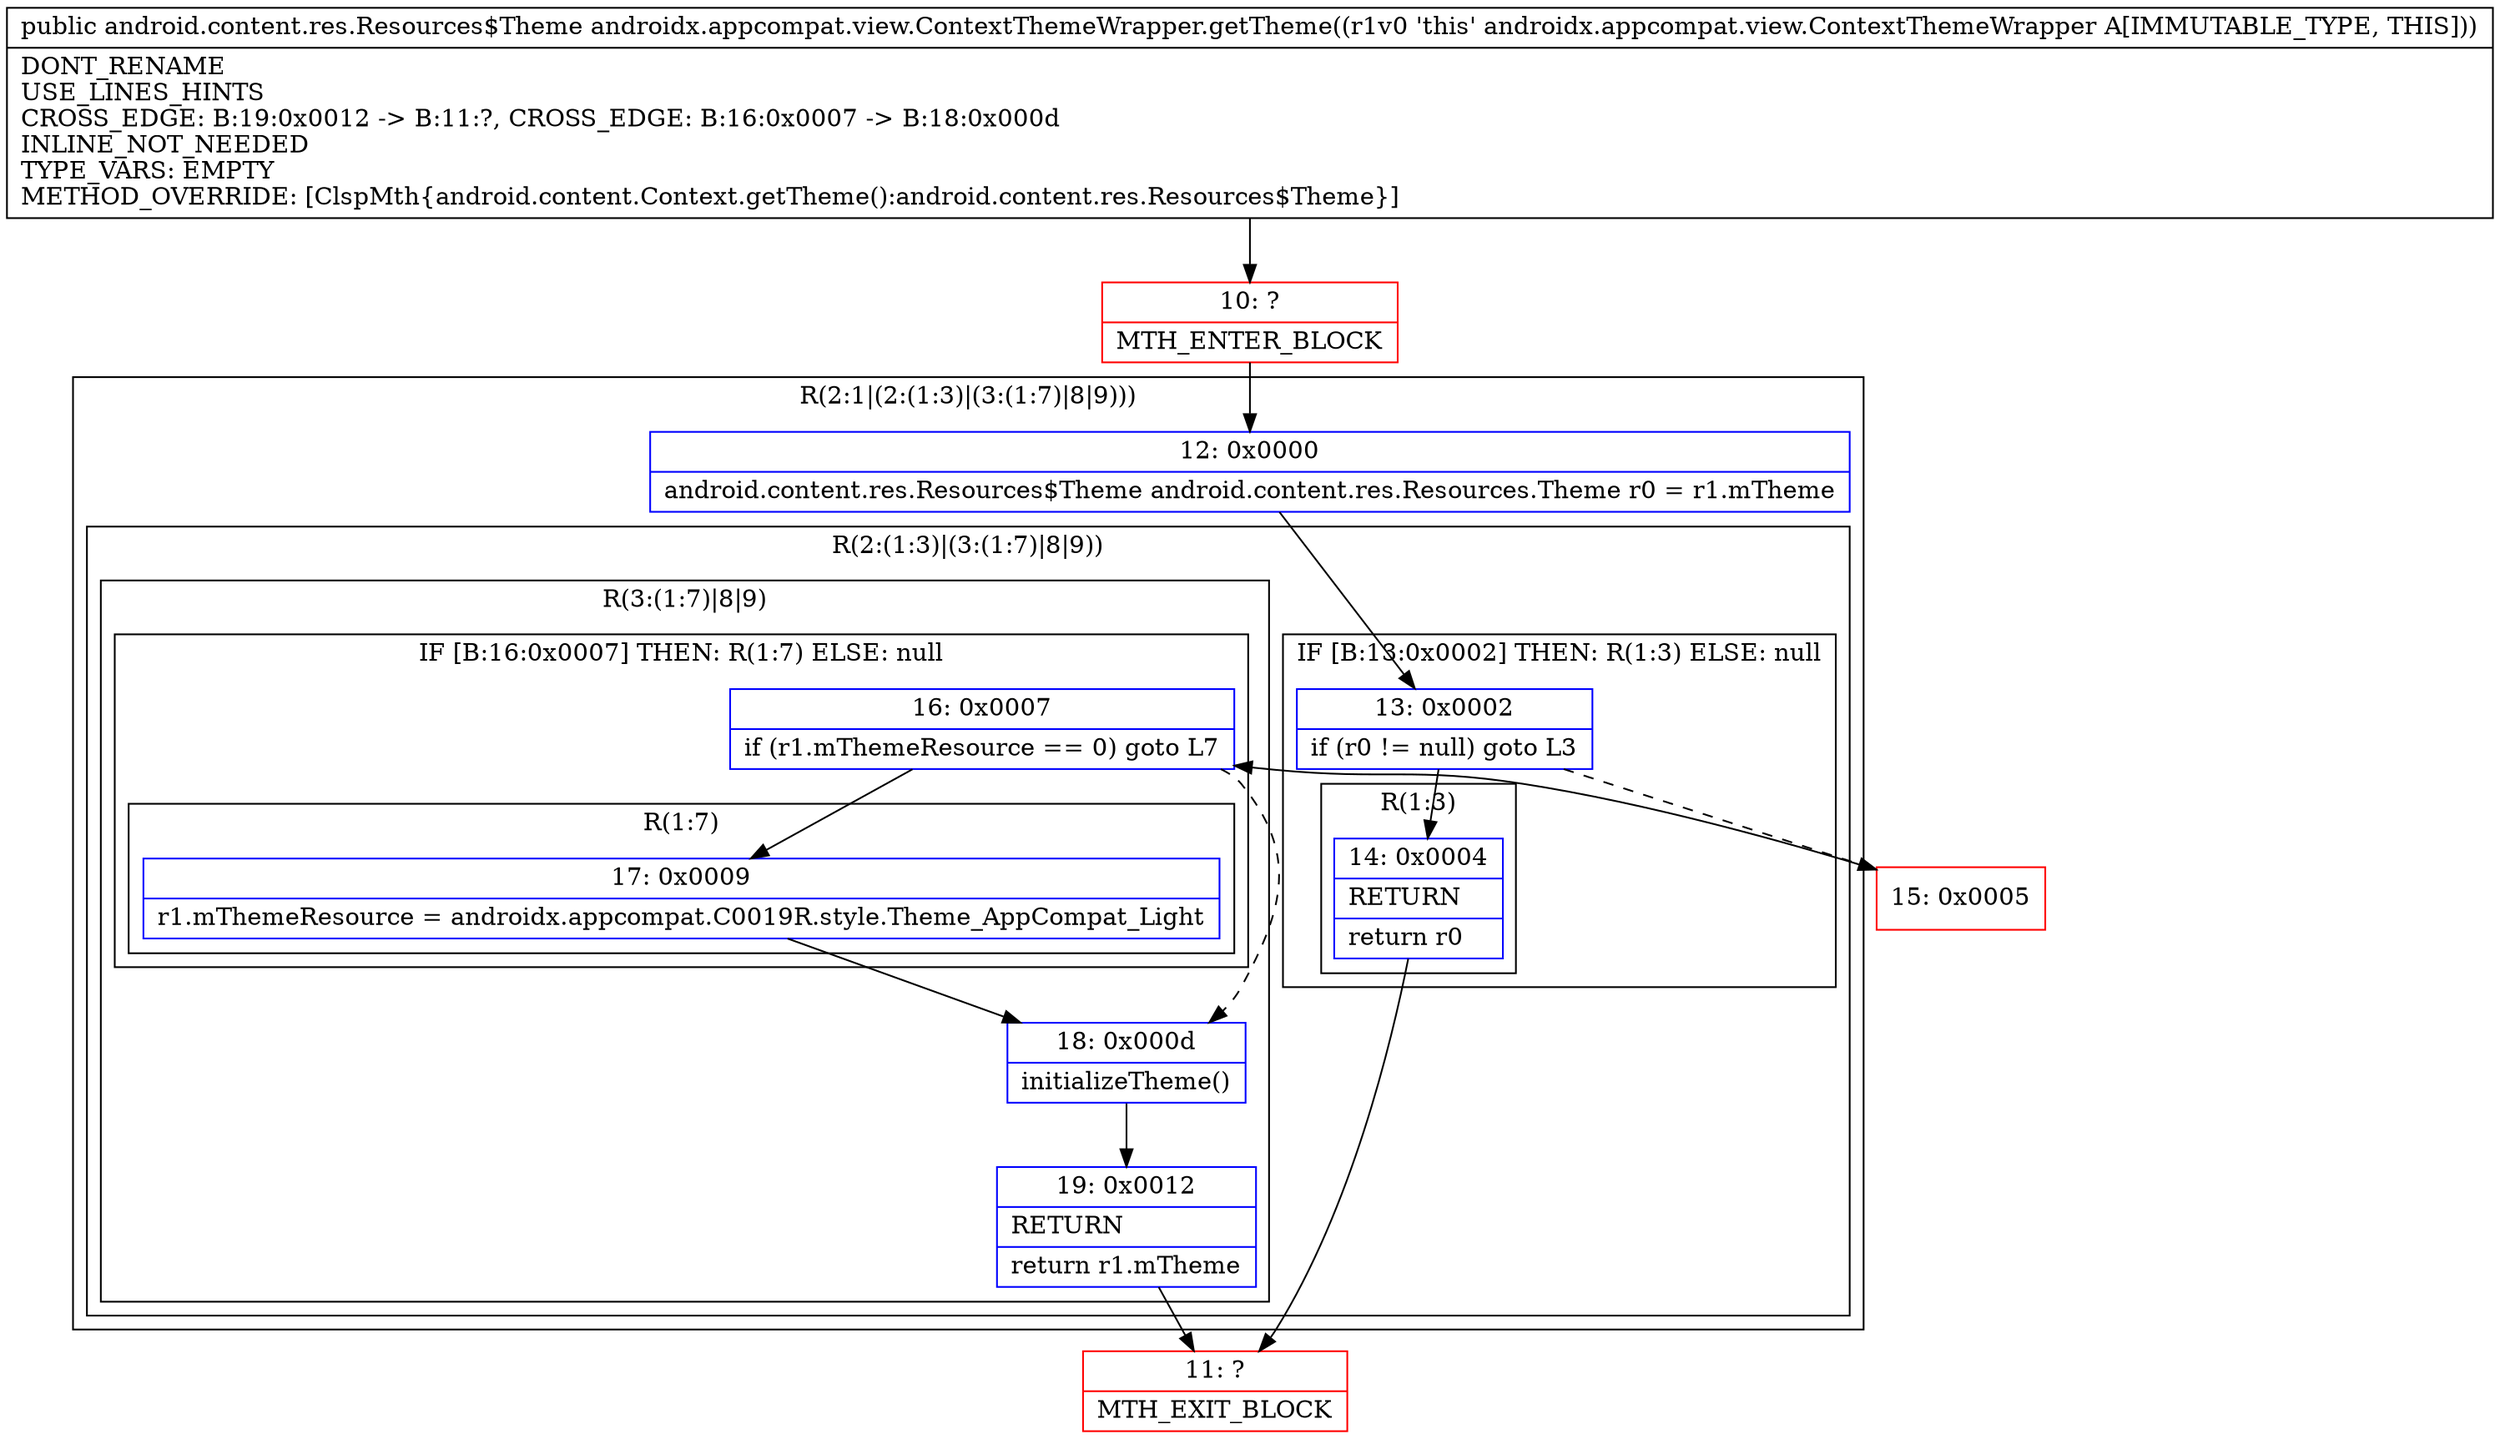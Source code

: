 digraph "CFG forandroidx.appcompat.view.ContextThemeWrapper.getTheme()Landroid\/content\/res\/Resources$Theme;" {
subgraph cluster_Region_129738218 {
label = "R(2:1|(2:(1:3)|(3:(1:7)|8|9)))";
node [shape=record,color=blue];
Node_12 [shape=record,label="{12\:\ 0x0000|android.content.res.Resources$Theme android.content.res.Resources.Theme r0 = r1.mTheme\l}"];
subgraph cluster_Region_134658419 {
label = "R(2:(1:3)|(3:(1:7)|8|9))";
node [shape=record,color=blue];
subgraph cluster_IfRegion_393468097 {
label = "IF [B:13:0x0002] THEN: R(1:3) ELSE: null";
node [shape=record,color=blue];
Node_13 [shape=record,label="{13\:\ 0x0002|if (r0 != null) goto L3\l}"];
subgraph cluster_Region_2037507579 {
label = "R(1:3)";
node [shape=record,color=blue];
Node_14 [shape=record,label="{14\:\ 0x0004|RETURN\l|return r0\l}"];
}
}
subgraph cluster_Region_1221745611 {
label = "R(3:(1:7)|8|9)";
node [shape=record,color=blue];
subgraph cluster_IfRegion_690522978 {
label = "IF [B:16:0x0007] THEN: R(1:7) ELSE: null";
node [shape=record,color=blue];
Node_16 [shape=record,label="{16\:\ 0x0007|if (r1.mThemeResource == 0) goto L7\l}"];
subgraph cluster_Region_1452263991 {
label = "R(1:7)";
node [shape=record,color=blue];
Node_17 [shape=record,label="{17\:\ 0x0009|r1.mThemeResource = androidx.appcompat.C0019R.style.Theme_AppCompat_Light\l}"];
}
}
Node_18 [shape=record,label="{18\:\ 0x000d|initializeTheme()\l}"];
Node_19 [shape=record,label="{19\:\ 0x0012|RETURN\l|return r1.mTheme\l}"];
}
}
}
Node_10 [shape=record,color=red,label="{10\:\ ?|MTH_ENTER_BLOCK\l}"];
Node_11 [shape=record,color=red,label="{11\:\ ?|MTH_EXIT_BLOCK\l}"];
Node_15 [shape=record,color=red,label="{15\:\ 0x0005}"];
MethodNode[shape=record,label="{public android.content.res.Resources$Theme androidx.appcompat.view.ContextThemeWrapper.getTheme((r1v0 'this' androidx.appcompat.view.ContextThemeWrapper A[IMMUTABLE_TYPE, THIS]))  | DONT_RENAME\lUSE_LINES_HINTS\lCROSS_EDGE: B:19:0x0012 \-\> B:11:?, CROSS_EDGE: B:16:0x0007 \-\> B:18:0x000d\lINLINE_NOT_NEEDED\lTYPE_VARS: EMPTY\lMETHOD_OVERRIDE: [ClspMth\{android.content.Context.getTheme():android.content.res.Resources$Theme\}]\l}"];
MethodNode -> Node_10;Node_12 -> Node_13;
Node_13 -> Node_14;
Node_13 -> Node_15[style=dashed];
Node_14 -> Node_11;
Node_16 -> Node_17;
Node_16 -> Node_18[style=dashed];
Node_17 -> Node_18;
Node_18 -> Node_19;
Node_19 -> Node_11;
Node_10 -> Node_12;
Node_15 -> Node_16;
}

